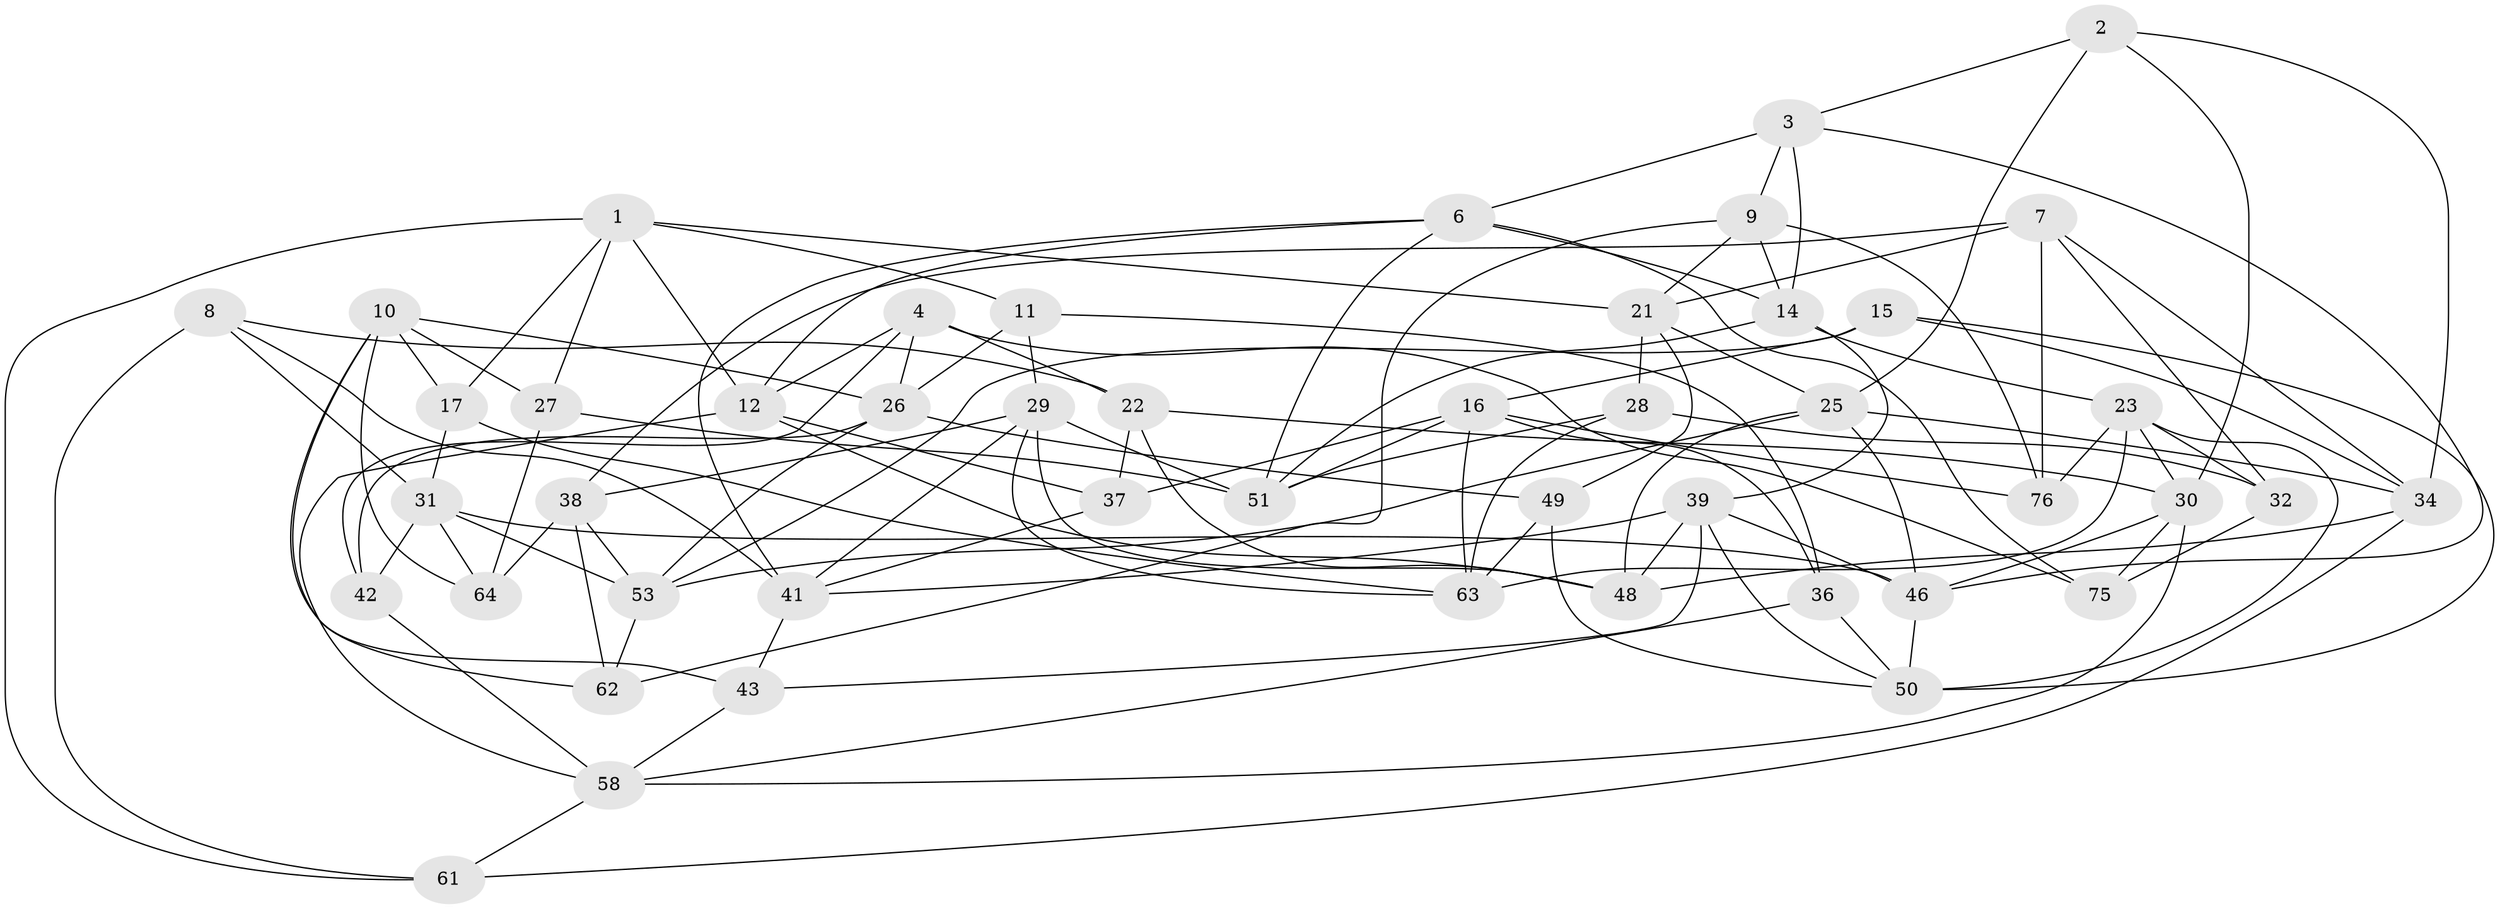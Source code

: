 // Generated by graph-tools (version 1.1) at 2025/24/03/03/25 07:24:25]
// undirected, 47 vertices, 120 edges
graph export_dot {
graph [start="1"]
  node [color=gray90,style=filled];
  1 [super="+55"];
  2;
  3 [super="+67"];
  4 [super="+5"];
  6 [super="+18"];
  7 [super="+57"];
  8;
  9 [super="+13"];
  10 [super="+19"];
  11;
  12 [super="+35"];
  14 [super="+24"];
  15;
  16 [super="+20"];
  17;
  21 [super="+56"];
  22 [super="+60"];
  23 [super="+47"];
  25 [super="+71"];
  26 [super="+59"];
  27;
  28;
  29 [super="+33"];
  30 [super="+44"];
  31 [super="+72"];
  32;
  34 [super="+74"];
  36;
  37;
  38 [super="+40"];
  39 [super="+54"];
  41 [super="+45"];
  42;
  43;
  46 [super="+66"];
  48 [super="+68"];
  49;
  50 [super="+52"];
  51 [super="+69"];
  53 [super="+70"];
  58 [super="+65"];
  61;
  62;
  63 [super="+73"];
  64;
  75;
  76;
  1 -- 17;
  1 -- 27;
  1 -- 61;
  1 -- 11;
  1 -- 21;
  1 -- 12;
  2 -- 34;
  2 -- 25;
  2 -- 3;
  2 -- 30;
  3 -- 6;
  3 -- 9 [weight=2];
  3 -- 14;
  3 -- 46;
  4 -- 42;
  4 -- 75;
  4 -- 22 [weight=2];
  4 -- 26;
  4 -- 12;
  6 -- 14;
  6 -- 51;
  6 -- 41;
  6 -- 75;
  6 -- 12;
  7 -- 38 [weight=2];
  7 -- 76;
  7 -- 34;
  7 -- 32;
  7 -- 21;
  8 -- 61;
  8 -- 31;
  8 -- 41;
  8 -- 22;
  9 -- 62;
  9 -- 76;
  9 -- 21;
  9 -- 14;
  10 -- 17;
  10 -- 26;
  10 -- 64;
  10 -- 27;
  10 -- 43;
  10 -- 62;
  11 -- 36;
  11 -- 29;
  11 -- 26;
  12 -- 37;
  12 -- 58;
  12 -- 48;
  14 -- 23;
  14 -- 39;
  14 -- 51;
  15 -- 34;
  15 -- 53;
  15 -- 16;
  15 -- 50;
  16 -- 63;
  16 -- 36;
  16 -- 37;
  16 -- 76;
  16 -- 51;
  17 -- 31;
  17 -- 63;
  21 -- 49;
  21 -- 25;
  21 -- 28;
  22 -- 37;
  22 -- 30;
  22 -- 48;
  23 -- 63;
  23 -- 30;
  23 -- 32;
  23 -- 50;
  23 -- 76;
  25 -- 53;
  25 -- 48;
  25 -- 34;
  25 -- 46;
  26 -- 42;
  26 -- 53;
  26 -- 49;
  27 -- 64;
  27 -- 51;
  28 -- 51;
  28 -- 63;
  28 -- 32;
  29 -- 41;
  29 -- 51;
  29 -- 63;
  29 -- 38;
  29 -- 48;
  30 -- 75;
  30 -- 46;
  30 -- 58;
  31 -- 42;
  31 -- 53;
  31 -- 64;
  31 -- 46;
  32 -- 75;
  34 -- 61;
  34 -- 48;
  36 -- 50;
  36 -- 58;
  37 -- 41;
  38 -- 53;
  38 -- 64;
  38 -- 62;
  39 -- 41;
  39 -- 50;
  39 -- 43;
  39 -- 46;
  39 -- 48;
  41 -- 43;
  42 -- 58;
  43 -- 58;
  46 -- 50;
  49 -- 50;
  49 -- 63;
  53 -- 62;
  58 -- 61;
}
